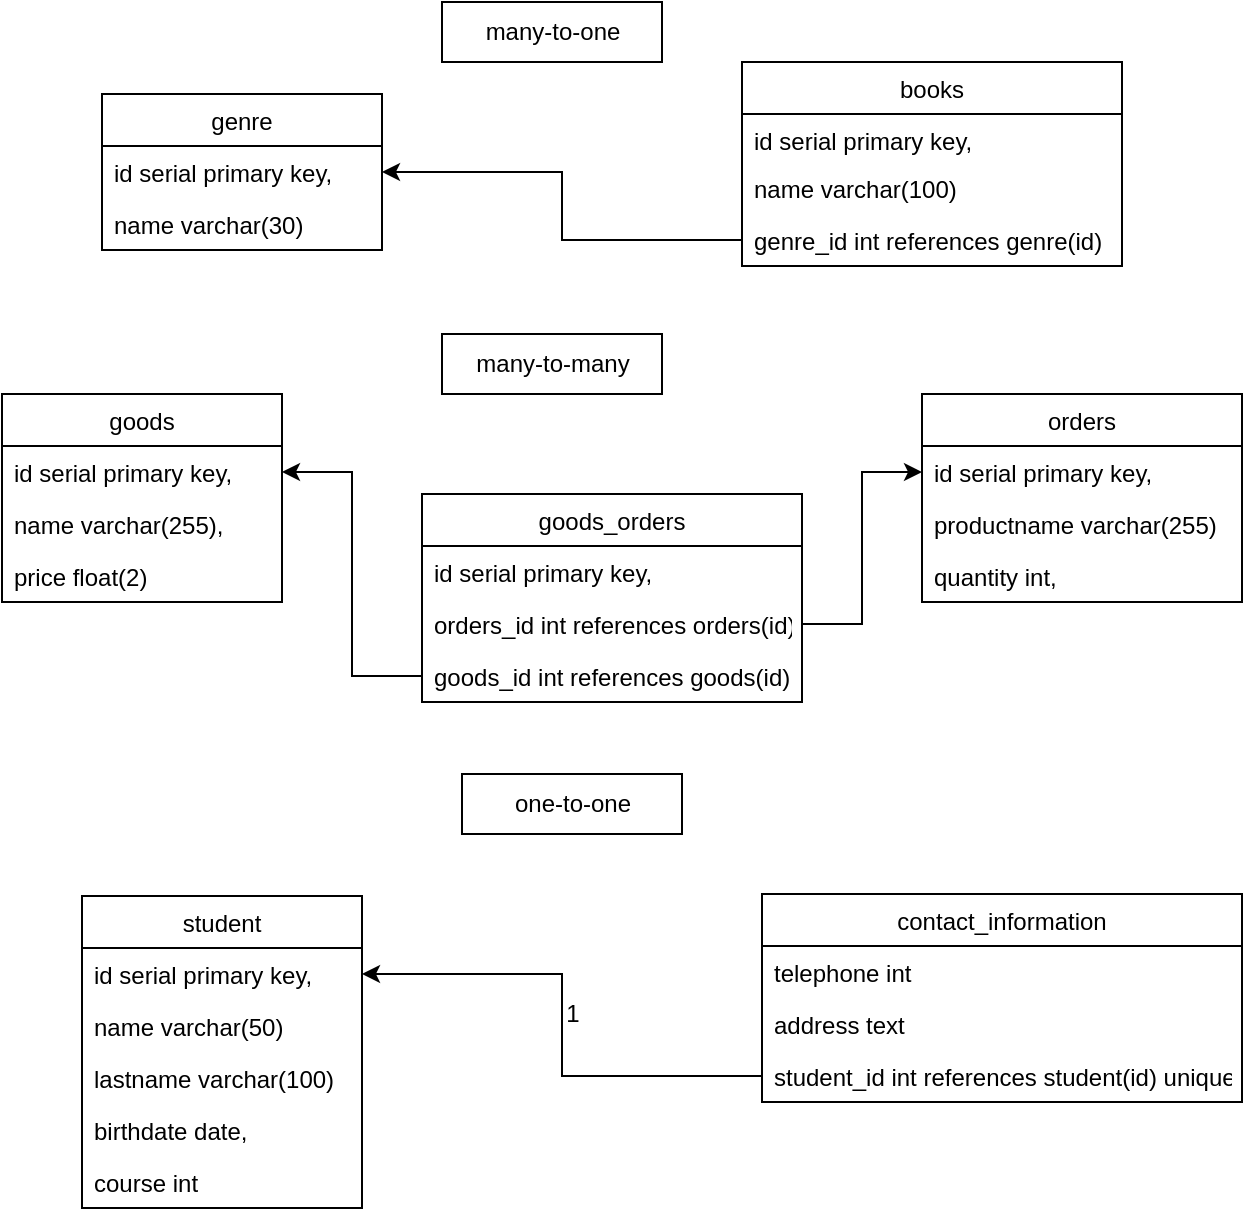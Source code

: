 <mxfile version="15.6.5" type="github"><diagram id="SQmV1hELBKC_g6UlxK80" name="Page-1"><mxGraphModel dx="1153" dy="608" grid="1" gridSize="10" guides="1" tooltips="1" connect="1" arrows="1" fold="1" page="1" pageScale="1" pageWidth="827" pageHeight="1169" math="0" shadow="0"><root><mxCell id="0"/><mxCell id="1" parent="0"/><mxCell id="7d8jQ_CDuP359d0E1uZ7-1" value="genre" style="swimlane;fontStyle=0;childLayout=stackLayout;horizontal=1;startSize=26;fillColor=none;horizontalStack=0;resizeParent=1;resizeParentMax=0;resizeLast=0;collapsible=1;marginBottom=0;fontColor=default;" vertex="1" parent="1"><mxGeometry x="160" y="80" width="140" height="78" as="geometry"/></mxCell><mxCell id="7d8jQ_CDuP359d0E1uZ7-2" value="id serial primary key," style="text;strokeColor=none;fillColor=none;align=left;verticalAlign=top;spacingLeft=4;spacingRight=4;overflow=hidden;rotatable=0;points=[[0,0.5],[1,0.5]];portConstraint=eastwest;fontColor=default;" vertex="1" parent="7d8jQ_CDuP359d0E1uZ7-1"><mxGeometry y="26" width="140" height="26" as="geometry"/></mxCell><mxCell id="7d8jQ_CDuP359d0E1uZ7-3" value="name varchar(30)" style="text;strokeColor=none;fillColor=none;align=left;verticalAlign=top;spacingLeft=4;spacingRight=4;overflow=hidden;rotatable=0;points=[[0,0.5],[1,0.5]];portConstraint=eastwest;fontColor=default;" vertex="1" parent="7d8jQ_CDuP359d0E1uZ7-1"><mxGeometry y="52" width="140" height="26" as="geometry"/></mxCell><mxCell id="7d8jQ_CDuP359d0E1uZ7-5" value="books" style="swimlane;fontStyle=0;childLayout=stackLayout;horizontal=1;startSize=26;fillColor=none;horizontalStack=0;resizeParent=1;resizeParentMax=0;resizeLast=0;collapsible=1;marginBottom=0;fontColor=default;strokeColor=default;" vertex="1" parent="1"><mxGeometry x="480" y="64" width="190" height="102" as="geometry"/></mxCell><mxCell id="7d8jQ_CDuP359d0E1uZ7-6" value="id serial primary key," style="text;strokeColor=none;fillColor=none;align=left;verticalAlign=top;spacingLeft=4;spacingRight=4;overflow=hidden;rotatable=0;points=[[0,0.5],[1,0.5]];portConstraint=eastwest;fontColor=default;" vertex="1" parent="7d8jQ_CDuP359d0E1uZ7-5"><mxGeometry y="26" width="190" height="24" as="geometry"/></mxCell><mxCell id="7d8jQ_CDuP359d0E1uZ7-7" value="name varchar(100)" style="text;strokeColor=none;fillColor=none;align=left;verticalAlign=top;spacingLeft=4;spacingRight=4;overflow=hidden;rotatable=0;points=[[0,0.5],[1,0.5]];portConstraint=eastwest;fontColor=default;" vertex="1" parent="7d8jQ_CDuP359d0E1uZ7-5"><mxGeometry y="50" width="190" height="26" as="geometry"/></mxCell><mxCell id="7d8jQ_CDuP359d0E1uZ7-8" value="genre_id int references genre(id)" style="text;strokeColor=none;fillColor=none;align=left;verticalAlign=top;spacingLeft=4;spacingRight=4;overflow=hidden;rotatable=0;points=[[0,0.5],[1,0.5]];portConstraint=eastwest;fontColor=default;" vertex="1" parent="7d8jQ_CDuP359d0E1uZ7-5"><mxGeometry y="76" width="190" height="26" as="geometry"/></mxCell><mxCell id="7d8jQ_CDuP359d0E1uZ7-12" style="edgeStyle=orthogonalEdgeStyle;rounded=0;orthogonalLoop=1;jettySize=auto;html=1;exitX=0;exitY=0.5;exitDx=0;exitDy=0;labelBackgroundColor=default;fontColor=default;strokeColor=default;entryX=1;entryY=0.5;entryDx=0;entryDy=0;" edge="1" parent="1" source="7d8jQ_CDuP359d0E1uZ7-8" target="7d8jQ_CDuP359d0E1uZ7-2"><mxGeometry relative="1" as="geometry"><mxPoint x="330" y="130" as="targetPoint"/></mxGeometry></mxCell><mxCell id="7d8jQ_CDuP359d0E1uZ7-13" value="many-to-one" style="html=1;fontColor=default;strokeColor=default;fillColor=default;" vertex="1" parent="1"><mxGeometry x="330" y="34" width="110" height="30" as="geometry"/></mxCell><mxCell id="7d8jQ_CDuP359d0E1uZ7-14" value="goods_orders" style="swimlane;fontStyle=0;childLayout=stackLayout;horizontal=1;startSize=26;fillColor=none;horizontalStack=0;resizeParent=1;resizeParentMax=0;resizeLast=0;collapsible=1;marginBottom=0;fontColor=default;strokeColor=default;" vertex="1" parent="1"><mxGeometry x="320" y="280" width="190" height="104" as="geometry"/></mxCell><mxCell id="7d8jQ_CDuP359d0E1uZ7-15" value="id serial primary key," style="text;strokeColor=none;fillColor=none;align=left;verticalAlign=top;spacingLeft=4;spacingRight=4;overflow=hidden;rotatable=0;points=[[0,0.5],[1,0.5]];portConstraint=eastwest;fontColor=default;" vertex="1" parent="7d8jQ_CDuP359d0E1uZ7-14"><mxGeometry y="26" width="190" height="26" as="geometry"/></mxCell><mxCell id="7d8jQ_CDuP359d0E1uZ7-16" value="orders_id int references orders(id)" style="text;strokeColor=none;fillColor=none;align=left;verticalAlign=top;spacingLeft=4;spacingRight=4;overflow=hidden;rotatable=0;points=[[0,0.5],[1,0.5]];portConstraint=eastwest;fontColor=default;" vertex="1" parent="7d8jQ_CDuP359d0E1uZ7-14"><mxGeometry y="52" width="190" height="26" as="geometry"/></mxCell><mxCell id="7d8jQ_CDuP359d0E1uZ7-17" value="goods_id int references goods(id)" style="text;strokeColor=none;fillColor=none;align=left;verticalAlign=top;spacingLeft=4;spacingRight=4;overflow=hidden;rotatable=0;points=[[0,0.5],[1,0.5]];portConstraint=eastwest;fontColor=default;" vertex="1" parent="7d8jQ_CDuP359d0E1uZ7-14"><mxGeometry y="78" width="190" height="26" as="geometry"/></mxCell><mxCell id="7d8jQ_CDuP359d0E1uZ7-22" value="orders" style="swimlane;fontStyle=0;childLayout=stackLayout;horizontal=1;startSize=26;fillColor=none;horizontalStack=0;resizeParent=1;resizeParentMax=0;resizeLast=0;collapsible=1;marginBottom=0;fontColor=default;strokeColor=default;" vertex="1" parent="1"><mxGeometry x="570" y="230" width="160" height="104" as="geometry"/></mxCell><mxCell id="7d8jQ_CDuP359d0E1uZ7-23" value="id serial primary key," style="text;strokeColor=none;fillColor=none;align=left;verticalAlign=top;spacingLeft=4;spacingRight=4;overflow=hidden;rotatable=0;points=[[0,0.5],[1,0.5]];portConstraint=eastwest;fontColor=default;" vertex="1" parent="7d8jQ_CDuP359d0E1uZ7-22"><mxGeometry y="26" width="160" height="26" as="geometry"/></mxCell><mxCell id="7d8jQ_CDuP359d0E1uZ7-24" value="productname varchar(255)" style="text;strokeColor=none;fillColor=none;align=left;verticalAlign=top;spacingLeft=4;spacingRight=4;overflow=hidden;rotatable=0;points=[[0,0.5],[1,0.5]];portConstraint=eastwest;fontColor=default;" vertex="1" parent="7d8jQ_CDuP359d0E1uZ7-22"><mxGeometry y="52" width="160" height="26" as="geometry"/></mxCell><mxCell id="7d8jQ_CDuP359d0E1uZ7-25" value="quantity int," style="text;strokeColor=none;fillColor=none;align=left;verticalAlign=top;spacingLeft=4;spacingRight=4;overflow=hidden;rotatable=0;points=[[0,0.5],[1,0.5]];portConstraint=eastwest;fontColor=default;" vertex="1" parent="7d8jQ_CDuP359d0E1uZ7-22"><mxGeometry y="78" width="160" height="26" as="geometry"/></mxCell><mxCell id="7d8jQ_CDuP359d0E1uZ7-26" value="many-to-many" style="html=1;fontColor=default;strokeColor=default;fillColor=default;" vertex="1" parent="1"><mxGeometry x="330" y="200" width="110" height="30" as="geometry"/></mxCell><mxCell id="7d8jQ_CDuP359d0E1uZ7-32" value="goods" style="swimlane;fontStyle=0;childLayout=stackLayout;horizontal=1;startSize=26;fillColor=none;horizontalStack=0;resizeParent=1;resizeParentMax=0;resizeLast=0;collapsible=1;marginBottom=0;fontColor=default;strokeColor=default;" vertex="1" parent="1"><mxGeometry x="110" y="230" width="140" height="104" as="geometry"/></mxCell><mxCell id="7d8jQ_CDuP359d0E1uZ7-33" value="id serial primary key," style="text;strokeColor=none;fillColor=none;align=left;verticalAlign=top;spacingLeft=4;spacingRight=4;overflow=hidden;rotatable=0;points=[[0,0.5],[1,0.5]];portConstraint=eastwest;fontColor=default;" vertex="1" parent="7d8jQ_CDuP359d0E1uZ7-32"><mxGeometry y="26" width="140" height="26" as="geometry"/></mxCell><mxCell id="7d8jQ_CDuP359d0E1uZ7-34" value="name varchar(255)," style="text;strokeColor=none;fillColor=none;align=left;verticalAlign=top;spacingLeft=4;spacingRight=4;overflow=hidden;rotatable=0;points=[[0,0.5],[1,0.5]];portConstraint=eastwest;fontColor=default;" vertex="1" parent="7d8jQ_CDuP359d0E1uZ7-32"><mxGeometry y="52" width="140" height="26" as="geometry"/></mxCell><mxCell id="7d8jQ_CDuP359d0E1uZ7-35" value="price float(2)" style="text;strokeColor=none;fillColor=none;align=left;verticalAlign=top;spacingLeft=4;spacingRight=4;overflow=hidden;rotatable=0;points=[[0,0.5],[1,0.5]];portConstraint=eastwest;fontColor=default;" vertex="1" parent="7d8jQ_CDuP359d0E1uZ7-32"><mxGeometry y="78" width="140" height="26" as="geometry"/></mxCell><mxCell id="7d8jQ_CDuP359d0E1uZ7-36" style="edgeStyle=orthogonalEdgeStyle;rounded=0;orthogonalLoop=1;jettySize=auto;html=1;exitX=1;exitY=0.5;exitDx=0;exitDy=0;entryX=0;entryY=0.5;entryDx=0;entryDy=0;labelBackgroundColor=default;fontColor=default;strokeColor=default;" edge="1" parent="1" source="7d8jQ_CDuP359d0E1uZ7-16" target="7d8jQ_CDuP359d0E1uZ7-23"><mxGeometry relative="1" as="geometry"/></mxCell><mxCell id="7d8jQ_CDuP359d0E1uZ7-37" style="edgeStyle=orthogonalEdgeStyle;rounded=0;orthogonalLoop=1;jettySize=auto;html=1;exitX=0;exitY=0.5;exitDx=0;exitDy=0;entryX=1;entryY=0.5;entryDx=0;entryDy=0;labelBackgroundColor=default;fontColor=default;strokeColor=default;" edge="1" parent="1" source="7d8jQ_CDuP359d0E1uZ7-17" target="7d8jQ_CDuP359d0E1uZ7-33"><mxGeometry relative="1" as="geometry"/></mxCell><mxCell id="7d8jQ_CDuP359d0E1uZ7-38" value="one-to-one" style="html=1;fontColor=default;strokeColor=default;fillColor=default;" vertex="1" parent="1"><mxGeometry x="340" y="420" width="110" height="30" as="geometry"/></mxCell><mxCell id="7d8jQ_CDuP359d0E1uZ7-39" value="student" style="swimlane;fontStyle=0;childLayout=stackLayout;horizontal=1;startSize=26;fillColor=none;horizontalStack=0;resizeParent=1;resizeParentMax=0;resizeLast=0;collapsible=1;marginBottom=0;fontColor=default;strokeColor=default;" vertex="1" parent="1"><mxGeometry x="150" y="481" width="140" height="156" as="geometry"><mxRectangle x="150" y="481" width="70" height="26" as="alternateBounds"/></mxGeometry></mxCell><mxCell id="7d8jQ_CDuP359d0E1uZ7-40" value="id serial primary key," style="text;strokeColor=none;fillColor=none;align=left;verticalAlign=top;spacingLeft=4;spacingRight=4;overflow=hidden;rotatable=0;points=[[0,0.5],[1,0.5]];portConstraint=eastwest;fontColor=default;" vertex="1" parent="7d8jQ_CDuP359d0E1uZ7-39"><mxGeometry y="26" width="140" height="26" as="geometry"/></mxCell><mxCell id="7d8jQ_CDuP359d0E1uZ7-41" value="name varchar(50)" style="text;strokeColor=none;fillColor=none;align=left;verticalAlign=top;spacingLeft=4;spacingRight=4;overflow=hidden;rotatable=0;points=[[0,0.5],[1,0.5]];portConstraint=eastwest;fontColor=default;" vertex="1" parent="7d8jQ_CDuP359d0E1uZ7-39"><mxGeometry y="52" width="140" height="26" as="geometry"/></mxCell><mxCell id="7d8jQ_CDuP359d0E1uZ7-42" value="lastname varchar(100)" style="text;strokeColor=none;fillColor=none;align=left;verticalAlign=top;spacingLeft=4;spacingRight=4;overflow=hidden;rotatable=0;points=[[0,0.5],[1,0.5]];portConstraint=eastwest;fontColor=default;" vertex="1" parent="7d8jQ_CDuP359d0E1uZ7-39"><mxGeometry y="78" width="140" height="26" as="geometry"/></mxCell><mxCell id="7d8jQ_CDuP359d0E1uZ7-48" value="birthdate date," style="text;strokeColor=none;fillColor=none;align=left;verticalAlign=top;spacingLeft=4;spacingRight=4;overflow=hidden;rotatable=0;points=[[0,0.5],[1,0.5]];portConstraint=eastwest;fontColor=default;" vertex="1" parent="7d8jQ_CDuP359d0E1uZ7-39"><mxGeometry y="104" width="140" height="26" as="geometry"/></mxCell><mxCell id="7d8jQ_CDuP359d0E1uZ7-47" value="course int" style="text;strokeColor=none;fillColor=none;align=left;verticalAlign=top;spacingLeft=4;spacingRight=4;overflow=hidden;rotatable=0;points=[[0,0.5],[1,0.5]];portConstraint=eastwest;fontColor=default;" vertex="1" parent="7d8jQ_CDuP359d0E1uZ7-39"><mxGeometry y="130" width="140" height="26" as="geometry"/></mxCell><mxCell id="7d8jQ_CDuP359d0E1uZ7-43" value="сontact_information" style="swimlane;fontStyle=0;childLayout=stackLayout;horizontal=1;startSize=26;fillColor=none;horizontalStack=0;resizeParent=1;resizeParentMax=0;resizeLast=0;collapsible=1;marginBottom=0;fontColor=default;strokeColor=default;" vertex="1" parent="1"><mxGeometry x="490" y="480" width="240" height="104" as="geometry"/></mxCell><mxCell id="7d8jQ_CDuP359d0E1uZ7-44" value="telephone int" style="text;strokeColor=none;fillColor=none;align=left;verticalAlign=top;spacingLeft=4;spacingRight=4;overflow=hidden;rotatable=0;points=[[0,0.5],[1,0.5]];portConstraint=eastwest;fontColor=default;" vertex="1" parent="7d8jQ_CDuP359d0E1uZ7-43"><mxGeometry y="26" width="240" height="26" as="geometry"/></mxCell><mxCell id="7d8jQ_CDuP359d0E1uZ7-45" value="address text" style="text;strokeColor=none;fillColor=none;align=left;verticalAlign=top;spacingLeft=4;spacingRight=4;overflow=hidden;rotatable=0;points=[[0,0.5],[1,0.5]];portConstraint=eastwest;fontColor=default;" vertex="1" parent="7d8jQ_CDuP359d0E1uZ7-43"><mxGeometry y="52" width="240" height="26" as="geometry"/></mxCell><mxCell id="7d8jQ_CDuP359d0E1uZ7-46" value="student_id int references student(id) unique" style="text;strokeColor=none;fillColor=none;align=left;verticalAlign=top;spacingLeft=4;spacingRight=4;overflow=hidden;rotatable=0;points=[[0,0.5],[1,0.5]];portConstraint=eastwest;fontColor=default;" vertex="1" parent="7d8jQ_CDuP359d0E1uZ7-43"><mxGeometry y="78" width="240" height="26" as="geometry"/></mxCell><mxCell id="7d8jQ_CDuP359d0E1uZ7-49" style="edgeStyle=orthogonalEdgeStyle;rounded=0;orthogonalLoop=1;jettySize=auto;html=1;exitX=0;exitY=0.5;exitDx=0;exitDy=0;labelBackgroundColor=default;fontColor=default;strokeColor=default;" edge="1" parent="1" source="7d8jQ_CDuP359d0E1uZ7-46" target="7d8jQ_CDuP359d0E1uZ7-40"><mxGeometry relative="1" as="geometry"/></mxCell><mxCell id="7d8jQ_CDuP359d0E1uZ7-50" value="1" style="text;html=1;resizable=0;autosize=1;align=center;verticalAlign=middle;points=[];fillColor=none;strokeColor=none;rounded=0;fontColor=default;" vertex="1" parent="1"><mxGeometry x="385" y="530" width="20" height="20" as="geometry"/></mxCell></root></mxGraphModel></diagram></mxfile>